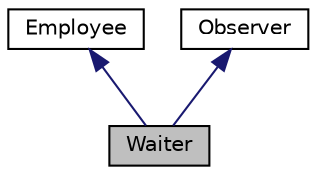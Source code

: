 digraph "Waiter"
{
 // LATEX_PDF_SIZE
  edge [fontname="Helvetica",fontsize="10",labelfontname="Helvetica",labelfontsize="10"];
  node [fontname="Helvetica",fontsize="10",shape=record];
  Node1 [label="Waiter",height=0.2,width=0.4,color="black", fillcolor="grey75", style="filled", fontcolor="black",tooltip="Class representing a waiter in a restaurant."];
  Node2 -> Node1 [dir="back",color="midnightblue",fontsize="10",style="solid",fontname="Helvetica"];
  Node2 [label="Employee",height=0.2,width=0.4,color="black", fillcolor="white", style="filled",URL="$classEmployee.html",tooltip="Abstract base class for employees in a restaurant."];
  Node3 -> Node1 [dir="back",color="midnightblue",fontsize="10",style="solid",fontname="Helvetica"];
  Node3 [label="Observer",height=0.2,width=0.4,color="black", fillcolor="white", style="filled",URL="$classObserver.html",tooltip=" "];
}
